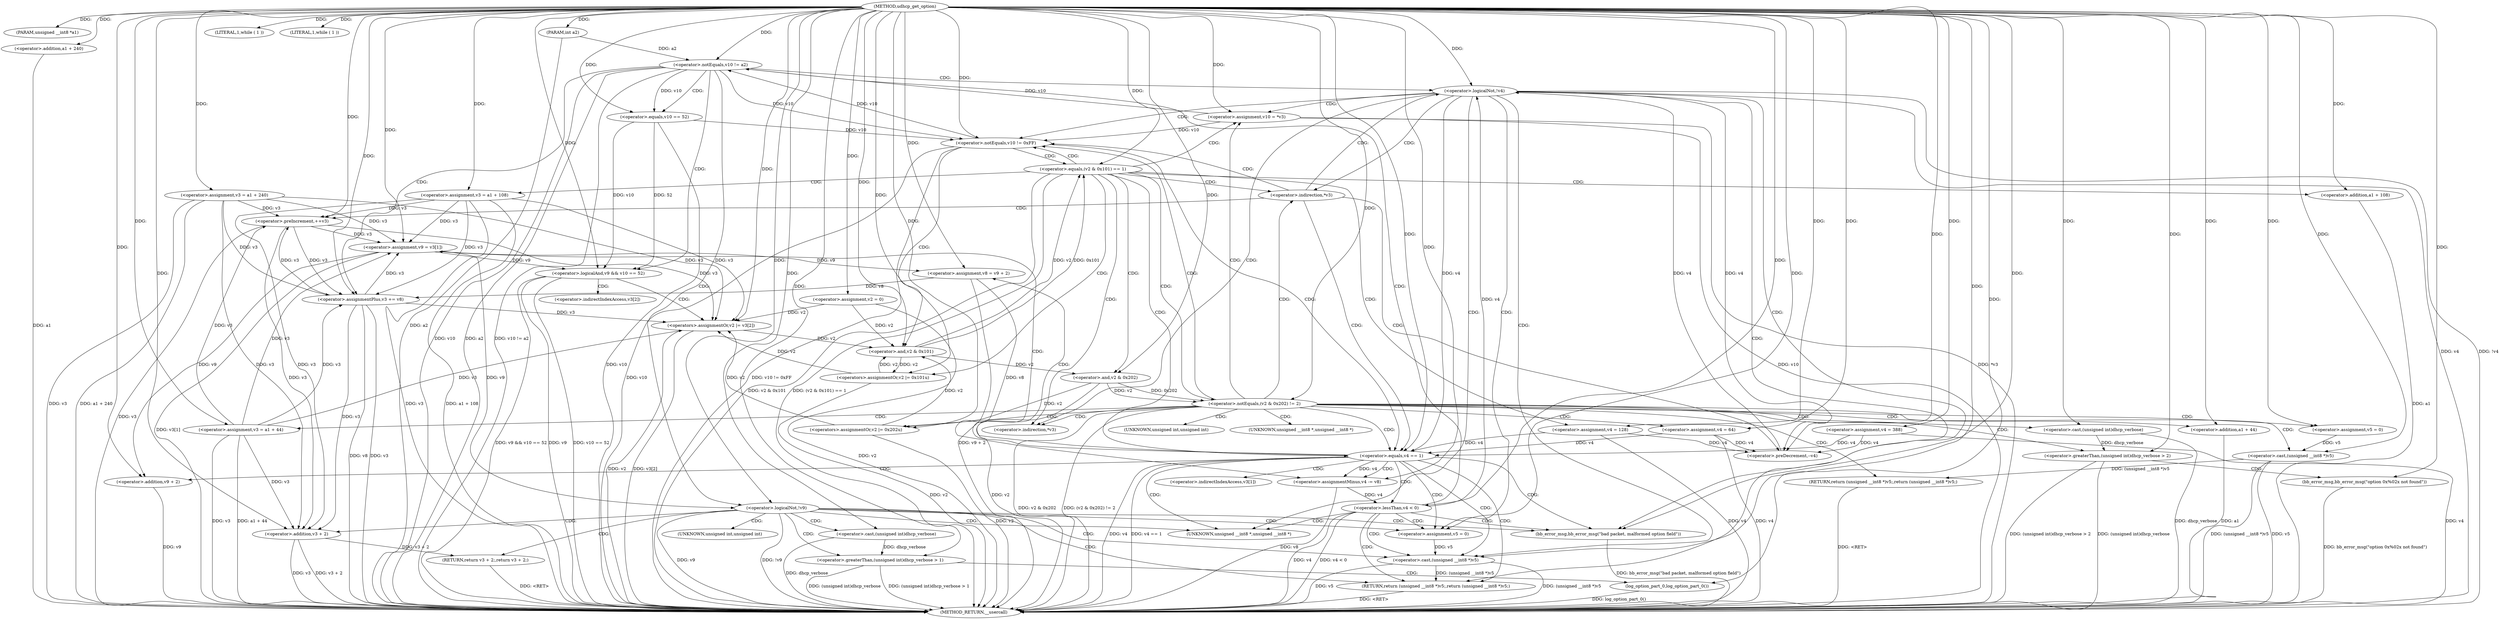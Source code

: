 digraph udhcp_get_option {  
"1000108" [label = "(METHOD,udhcp_get_option)" ]
"1000279" [label = "(METHOD_RETURN,__usercall)" ]
"1000109" [label = "(PARAM,unsigned __int8 *a1)" ]
"1000110" [label = "(PARAM,int a2)" ]
"1000119" [label = "(<operator>.assignment,v2 = 0)" ]
"1000122" [label = "(<operator>.assignment,v3 = a1 + 240)" ]
"1000124" [label = "(<operator>.addition,a1 + 240)" ]
"1000127" [label = "(<operator>.assignment,v4 = 388)" ]
"1000131" [label = "(LITERAL,1,while ( 1 ))" ]
"1000134" [label = "(LITERAL,1,while ( 1 ))" ]
"1000136" [label = "(<operator>.assignment,v10 = *v3)" ]
"1000144" [label = "(<operator>.preDecrement,--v4)" ]
"1000146" [label = "(<operator>.preIncrement,++v3)" ]
"1000150" [label = "(<operator>.logicalNot,!v4)" ]
"1000154" [label = "(<operator>.notEquals,v10 != 0xFF)" ]
"1000159" [label = "(<operator>.equals,(v2 & 0x101) == 1)" ]
"1000160" [label = "(<operator>.and,v2 & 0x101)" ]
"1000165" [label = "(<operators>.assignmentOr,v2 |= 0x101u)" ]
"1000168" [label = "(<operator>.assignment,v3 = a1 + 108)" ]
"1000170" [label = "(<operator>.addition,a1 + 108)" ]
"1000173" [label = "(<operator>.assignment,v4 = 128)" ]
"1000179" [label = "(<operator>.notEquals,(v2 & 0x202) != 2)" ]
"1000180" [label = "(<operator>.and,v2 & 0x202)" ]
"1000185" [label = "(<operator>.assignment,v5 = 0)" ]
"1000189" [label = "(<operator>.greaterThan,(unsigned int)dhcp_verbose > 2)" ]
"1000190" [label = "(<operator>.cast,(unsigned int)dhcp_verbose)" ]
"1000194" [label = "(bb_error_msg,bb_error_msg(\"option 0x%02x not found\"))" ]
"1000196" [label = "(RETURN,return (unsigned __int8 *)v5;,return (unsigned __int8 *)v5;)" ]
"1000197" [label = "(<operator>.cast,(unsigned __int8 *)v5)" ]
"1000200" [label = "(<operators>.assignmentOr,v2 |= 0x202u)" ]
"1000203" [label = "(<operator>.assignment,v3 = a1 + 44)" ]
"1000205" [label = "(<operator>.addition,a1 + 44)" ]
"1000208" [label = "(<operator>.assignment,v4 = 64)" ]
"1000212" [label = "(<operator>.equals,v4 == 1)" ]
"1000216" [label = "(<operator>.assignment,v9 = v3[1])" ]
"1000221" [label = "(<operator>.assignment,v8 = v9 + 2)" ]
"1000223" [label = "(<operator>.addition,v9 + 2)" ]
"1000226" [label = "(<operator>.assignmentMinus,v4 -= v8)" ]
"1000230" [label = "(<operator>.lessThan,v4 < 0)" ]
"1000235" [label = "(<operator>.notEquals,v10 != a2)" ]
"1000240" [label = "(<operator>.logicalAnd,v9 && v10 == 52)" ]
"1000242" [label = "(<operator>.equals,v10 == 52)" ]
"1000245" [label = "(<operators>.assignmentOr,v2 |= v3[2])" ]
"1000250" [label = "(<operator>.assignmentPlus,v3 += v8)" ]
"1000255" [label = "(<operator>.logicalNot,!v9)" ]
"1000259" [label = "(<operator>.assignment,v5 = 0)" ]
"1000262" [label = "(bb_error_msg,bb_error_msg(\"bad packet, malformed option field\"))" ]
"1000264" [label = "(RETURN,return (unsigned __int8 *)v5;,return (unsigned __int8 *)v5;)" ]
"1000265" [label = "(<operator>.cast,(unsigned __int8 *)v5)" ]
"1000269" [label = "(<operator>.greaterThan,(unsigned int)dhcp_verbose > 1)" ]
"1000270" [label = "(<operator>.cast,(unsigned int)dhcp_verbose)" ]
"1000274" [label = "(log_option_part_0,log_option_part_0())" ]
"1000275" [label = "(RETURN,return v3 + 2;,return v3 + 2;)" ]
"1000276" [label = "(<operator>.addition,v3 + 2)" ]
"1000138" [label = "(<operator>.indirection,*v3)" ]
"1000141" [label = "(<operator>.indirection,*v3)" ]
"1000191" [label = "(UNKNOWN,unsigned int,unsigned int)" ]
"1000198" [label = "(UNKNOWN,unsigned __int8 *,unsigned __int8 *)" ]
"1000218" [label = "(<operator>.indirectIndexAccess,v3[1])" ]
"1000247" [label = "(<operator>.indirectIndexAccess,v3[2])" ]
"1000266" [label = "(UNKNOWN,unsigned __int8 *,unsigned __int8 *)" ]
"1000271" [label = "(UNKNOWN,unsigned int,unsigned int)" ]
  "1000275" -> "1000279"  [ label = "DDG: <RET>"] 
  "1000136" -> "1000279"  [ label = "DDG: *v3"] 
  "1000230" -> "1000279"  [ label = "DDG: v4"] 
  "1000226" -> "1000279"  [ label = "DDG: v8"] 
  "1000159" -> "1000279"  [ label = "DDG: v2 & 0x101"] 
  "1000250" -> "1000279"  [ label = "DDG: v3"] 
  "1000212" -> "1000279"  [ label = "DDG: v4 == 1"] 
  "1000180" -> "1000279"  [ label = "DDG: v2"] 
  "1000242" -> "1000279"  [ label = "DDG: v10"] 
  "1000265" -> "1000279"  [ label = "DDG: v5"] 
  "1000216" -> "1000279"  [ label = "DDG: v3[1]"] 
  "1000194" -> "1000279"  [ label = "DDG: bb_error_msg(\"option 0x%02x not found\")"] 
  "1000203" -> "1000279"  [ label = "DDG: a1 + 44"] 
  "1000127" -> "1000279"  [ label = "DDG: v4"] 
  "1000197" -> "1000279"  [ label = "DDG: v5"] 
  "1000119" -> "1000279"  [ label = "DDG: v2"] 
  "1000221" -> "1000279"  [ label = "DDG: v9 + 2"] 
  "1000189" -> "1000279"  [ label = "DDG: (unsigned int)dhcp_verbose > 2"] 
  "1000165" -> "1000279"  [ label = "DDG: v2"] 
  "1000173" -> "1000279"  [ label = "DDG: v4"] 
  "1000269" -> "1000279"  [ label = "DDG: (unsigned int)dhcp_verbose > 1"] 
  "1000122" -> "1000279"  [ label = "DDG: a1 + 240"] 
  "1000265" -> "1000279"  [ label = "DDG: (unsigned __int8 *)v5"] 
  "1000212" -> "1000279"  [ label = "DDG: v4"] 
  "1000245" -> "1000279"  [ label = "DDG: v2"] 
  "1000230" -> "1000279"  [ label = "DDG: v4 < 0"] 
  "1000255" -> "1000279"  [ label = "DDG: v9"] 
  "1000270" -> "1000279"  [ label = "DDG: dhcp_verbose"] 
  "1000274" -> "1000279"  [ label = "DDG: log_option_part_0()"] 
  "1000136" -> "1000279"  [ label = "DDG: v10"] 
  "1000269" -> "1000279"  [ label = "DDG: (unsigned int)dhcp_verbose"] 
  "1000240" -> "1000279"  [ label = "DDG: v9"] 
  "1000110" -> "1000279"  [ label = "DDG: a2"] 
  "1000223" -> "1000279"  [ label = "DDG: v9"] 
  "1000150" -> "1000279"  [ label = "DDG: !v4"] 
  "1000179" -> "1000279"  [ label = "DDG: v2 & 0x202"] 
  "1000146" -> "1000279"  [ label = "DDG: v3"] 
  "1000203" -> "1000279"  [ label = "DDG: v3"] 
  "1000235" -> "1000279"  [ label = "DDG: v10"] 
  "1000154" -> "1000279"  [ label = "DDG: v10"] 
  "1000245" -> "1000279"  [ label = "DDG: v3[2]"] 
  "1000189" -> "1000279"  [ label = "DDG: (unsigned int)dhcp_verbose"] 
  "1000235" -> "1000279"  [ label = "DDG: a2"] 
  "1000276" -> "1000279"  [ label = "DDG: v3"] 
  "1000159" -> "1000279"  [ label = "DDG: (v2 & 0x101) == 1"] 
  "1000255" -> "1000279"  [ label = "DDG: !v9"] 
  "1000250" -> "1000279"  [ label = "DDG: v8"] 
  "1000168" -> "1000279"  [ label = "DDG: a1 + 108"] 
  "1000170" -> "1000279"  [ label = "DDG: a1"] 
  "1000208" -> "1000279"  [ label = "DDG: v4"] 
  "1000124" -> "1000279"  [ label = "DDG: a1"] 
  "1000190" -> "1000279"  [ label = "DDG: dhcp_verbose"] 
  "1000200" -> "1000279"  [ label = "DDG: v2"] 
  "1000205" -> "1000279"  [ label = "DDG: a1"] 
  "1000240" -> "1000279"  [ label = "DDG: v10 == 52"] 
  "1000179" -> "1000279"  [ label = "DDG: (v2 & 0x202) != 2"] 
  "1000168" -> "1000279"  [ label = "DDG: v3"] 
  "1000262" -> "1000279"  [ label = "DDG: bb_error_msg(\"bad packet, malformed option field\")"] 
  "1000276" -> "1000279"  [ label = "DDG: v3 + 2"] 
  "1000197" -> "1000279"  [ label = "DDG: (unsigned __int8 *)v5"] 
  "1000154" -> "1000279"  [ label = "DDG: v10 != 0xFF"] 
  "1000240" -> "1000279"  [ label = "DDG: v9 && v10 == 52"] 
  "1000122" -> "1000279"  [ label = "DDG: v3"] 
  "1000235" -> "1000279"  [ label = "DDG: v10 != a2"] 
  "1000150" -> "1000279"  [ label = "DDG: v4"] 
  "1000196" -> "1000279"  [ label = "DDG: <RET>"] 
  "1000264" -> "1000279"  [ label = "DDG: <RET>"] 
  "1000108" -> "1000109"  [ label = "DDG: "] 
  "1000108" -> "1000110"  [ label = "DDG: "] 
  "1000108" -> "1000119"  [ label = "DDG: "] 
  "1000108" -> "1000122"  [ label = "DDG: "] 
  "1000108" -> "1000124"  [ label = "DDG: "] 
  "1000108" -> "1000127"  [ label = "DDG: "] 
  "1000108" -> "1000131"  [ label = "DDG: "] 
  "1000108" -> "1000134"  [ label = "DDG: "] 
  "1000108" -> "1000136"  [ label = "DDG: "] 
  "1000127" -> "1000144"  [ label = "DDG: v4"] 
  "1000173" -> "1000144"  [ label = "DDG: v4"] 
  "1000208" -> "1000144"  [ label = "DDG: v4"] 
  "1000150" -> "1000144"  [ label = "DDG: v4"] 
  "1000108" -> "1000144"  [ label = "DDG: "] 
  "1000168" -> "1000146"  [ label = "DDG: v3"] 
  "1000122" -> "1000146"  [ label = "DDG: v3"] 
  "1000250" -> "1000146"  [ label = "DDG: v3"] 
  "1000203" -> "1000146"  [ label = "DDG: v3"] 
  "1000108" -> "1000146"  [ label = "DDG: "] 
  "1000230" -> "1000150"  [ label = "DDG: v4"] 
  "1000144" -> "1000150"  [ label = "DDG: v4"] 
  "1000108" -> "1000150"  [ label = "DDG: "] 
  "1000242" -> "1000154"  [ label = "DDG: v10"] 
  "1000136" -> "1000154"  [ label = "DDG: v10"] 
  "1000235" -> "1000154"  [ label = "DDG: v10"] 
  "1000108" -> "1000154"  [ label = "DDG: "] 
  "1000160" -> "1000159"  [ label = "DDG: v2"] 
  "1000160" -> "1000159"  [ label = "DDG: 0x101"] 
  "1000119" -> "1000160"  [ label = "DDG: v2"] 
  "1000165" -> "1000160"  [ label = "DDG: v2"] 
  "1000245" -> "1000160"  [ label = "DDG: v2"] 
  "1000200" -> "1000160"  [ label = "DDG: v2"] 
  "1000108" -> "1000160"  [ label = "DDG: "] 
  "1000108" -> "1000159"  [ label = "DDG: "] 
  "1000108" -> "1000165"  [ label = "DDG: "] 
  "1000160" -> "1000165"  [ label = "DDG: v2"] 
  "1000108" -> "1000168"  [ label = "DDG: "] 
  "1000108" -> "1000170"  [ label = "DDG: "] 
  "1000108" -> "1000173"  [ label = "DDG: "] 
  "1000180" -> "1000179"  [ label = "DDG: v2"] 
  "1000180" -> "1000179"  [ label = "DDG: 0x202"] 
  "1000160" -> "1000180"  [ label = "DDG: v2"] 
  "1000108" -> "1000180"  [ label = "DDG: "] 
  "1000108" -> "1000179"  [ label = "DDG: "] 
  "1000108" -> "1000185"  [ label = "DDG: "] 
  "1000190" -> "1000189"  [ label = "DDG: dhcp_verbose"] 
  "1000108" -> "1000190"  [ label = "DDG: "] 
  "1000108" -> "1000189"  [ label = "DDG: "] 
  "1000108" -> "1000194"  [ label = "DDG: "] 
  "1000197" -> "1000196"  [ label = "DDG: (unsigned __int8 *)v5"] 
  "1000185" -> "1000197"  [ label = "DDG: v5"] 
  "1000108" -> "1000197"  [ label = "DDG: "] 
  "1000108" -> "1000200"  [ label = "DDG: "] 
  "1000180" -> "1000200"  [ label = "DDG: v2"] 
  "1000108" -> "1000203"  [ label = "DDG: "] 
  "1000108" -> "1000205"  [ label = "DDG: "] 
  "1000108" -> "1000208"  [ label = "DDG: "] 
  "1000127" -> "1000212"  [ label = "DDG: v4"] 
  "1000173" -> "1000212"  [ label = "DDG: v4"] 
  "1000208" -> "1000212"  [ label = "DDG: v4"] 
  "1000150" -> "1000212"  [ label = "DDG: v4"] 
  "1000108" -> "1000212"  [ label = "DDG: "] 
  "1000168" -> "1000216"  [ label = "DDG: v3"] 
  "1000122" -> "1000216"  [ label = "DDG: v3"] 
  "1000250" -> "1000216"  [ label = "DDG: v3"] 
  "1000146" -> "1000216"  [ label = "DDG: v3"] 
  "1000203" -> "1000216"  [ label = "DDG: v3"] 
  "1000108" -> "1000216"  [ label = "DDG: "] 
  "1000216" -> "1000221"  [ label = "DDG: v9"] 
  "1000108" -> "1000221"  [ label = "DDG: "] 
  "1000216" -> "1000223"  [ label = "DDG: v9"] 
  "1000108" -> "1000223"  [ label = "DDG: "] 
  "1000221" -> "1000226"  [ label = "DDG: v8"] 
  "1000108" -> "1000226"  [ label = "DDG: "] 
  "1000212" -> "1000226"  [ label = "DDG: v4"] 
  "1000226" -> "1000230"  [ label = "DDG: v4"] 
  "1000108" -> "1000230"  [ label = "DDG: "] 
  "1000136" -> "1000235"  [ label = "DDG: v10"] 
  "1000154" -> "1000235"  [ label = "DDG: v10"] 
  "1000108" -> "1000235"  [ label = "DDG: "] 
  "1000110" -> "1000235"  [ label = "DDG: a2"] 
  "1000108" -> "1000240"  [ label = "DDG: "] 
  "1000216" -> "1000240"  [ label = "DDG: v9"] 
  "1000242" -> "1000240"  [ label = "DDG: v10"] 
  "1000242" -> "1000240"  [ label = "DDG: 52"] 
  "1000235" -> "1000242"  [ label = "DDG: v10"] 
  "1000108" -> "1000242"  [ label = "DDG: "] 
  "1000168" -> "1000245"  [ label = "DDG: v3"] 
  "1000122" -> "1000245"  [ label = "DDG: v3"] 
  "1000250" -> "1000245"  [ label = "DDG: v3"] 
  "1000146" -> "1000245"  [ label = "DDG: v3"] 
  "1000203" -> "1000245"  [ label = "DDG: v3"] 
  "1000119" -> "1000245"  [ label = "DDG: v2"] 
  "1000165" -> "1000245"  [ label = "DDG: v2"] 
  "1000200" -> "1000245"  [ label = "DDG: v2"] 
  "1000108" -> "1000245"  [ label = "DDG: "] 
  "1000108" -> "1000250"  [ label = "DDG: "] 
  "1000221" -> "1000250"  [ label = "DDG: v8"] 
  "1000168" -> "1000250"  [ label = "DDG: v3"] 
  "1000122" -> "1000250"  [ label = "DDG: v3"] 
  "1000146" -> "1000250"  [ label = "DDG: v3"] 
  "1000203" -> "1000250"  [ label = "DDG: v3"] 
  "1000108" -> "1000255"  [ label = "DDG: "] 
  "1000216" -> "1000255"  [ label = "DDG: v9"] 
  "1000108" -> "1000259"  [ label = "DDG: "] 
  "1000108" -> "1000262"  [ label = "DDG: "] 
  "1000265" -> "1000264"  [ label = "DDG: (unsigned __int8 *)v5"] 
  "1000259" -> "1000265"  [ label = "DDG: v5"] 
  "1000108" -> "1000265"  [ label = "DDG: "] 
  "1000270" -> "1000269"  [ label = "DDG: dhcp_verbose"] 
  "1000108" -> "1000270"  [ label = "DDG: "] 
  "1000108" -> "1000269"  [ label = "DDG: "] 
  "1000108" -> "1000274"  [ label = "DDG: "] 
  "1000276" -> "1000275"  [ label = "DDG: v3 + 2"] 
  "1000168" -> "1000276"  [ label = "DDG: v3"] 
  "1000122" -> "1000276"  [ label = "DDG: v3"] 
  "1000250" -> "1000276"  [ label = "DDG: v3"] 
  "1000146" -> "1000276"  [ label = "DDG: v3"] 
  "1000203" -> "1000276"  [ label = "DDG: v3"] 
  "1000108" -> "1000276"  [ label = "DDG: "] 
  "1000141" -> "1000144"  [ label = "CDG: "] 
  "1000141" -> "1000150"  [ label = "CDG: "] 
  "1000141" -> "1000146"  [ label = "CDG: "] 
  "1000141" -> "1000212"  [ label = "CDG: "] 
  "1000141" -> "1000154"  [ label = "CDG: "] 
  "1000150" -> "1000266"  [ label = "CDG: "] 
  "1000150" -> "1000265"  [ label = "CDG: "] 
  "1000150" -> "1000264"  [ label = "CDG: "] 
  "1000150" -> "1000262"  [ label = "CDG: "] 
  "1000150" -> "1000259"  [ label = "CDG: "] 
  "1000150" -> "1000141"  [ label = "CDG: "] 
  "1000150" -> "1000138"  [ label = "CDG: "] 
  "1000150" -> "1000136"  [ label = "CDG: "] 
  "1000150" -> "1000154"  [ label = "CDG: "] 
  "1000154" -> "1000212"  [ label = "CDG: "] 
  "1000154" -> "1000160"  [ label = "CDG: "] 
  "1000154" -> "1000159"  [ label = "CDG: "] 
  "1000159" -> "1000173"  [ label = "CDG: "] 
  "1000159" -> "1000170"  [ label = "CDG: "] 
  "1000159" -> "1000168"  [ label = "CDG: "] 
  "1000159" -> "1000165"  [ label = "CDG: "] 
  "1000159" -> "1000180"  [ label = "CDG: "] 
  "1000159" -> "1000179"  [ label = "CDG: "] 
  "1000159" -> "1000212"  [ label = "CDG: "] 
  "1000159" -> "1000141"  [ label = "CDG: "] 
  "1000159" -> "1000138"  [ label = "CDG: "] 
  "1000159" -> "1000136"  [ label = "CDG: "] 
  "1000159" -> "1000154"  [ label = "CDG: "] 
  "1000179" -> "1000191"  [ label = "CDG: "] 
  "1000179" -> "1000190"  [ label = "CDG: "] 
  "1000179" -> "1000189"  [ label = "CDG: "] 
  "1000179" -> "1000185"  [ label = "CDG: "] 
  "1000179" -> "1000208"  [ label = "CDG: "] 
  "1000179" -> "1000205"  [ label = "CDG: "] 
  "1000179" -> "1000203"  [ label = "CDG: "] 
  "1000179" -> "1000200"  [ label = "CDG: "] 
  "1000179" -> "1000198"  [ label = "CDG: "] 
  "1000179" -> "1000197"  [ label = "CDG: "] 
  "1000179" -> "1000196"  [ label = "CDG: "] 
  "1000179" -> "1000212"  [ label = "CDG: "] 
  "1000179" -> "1000141"  [ label = "CDG: "] 
  "1000179" -> "1000138"  [ label = "CDG: "] 
  "1000179" -> "1000136"  [ label = "CDG: "] 
  "1000179" -> "1000154"  [ label = "CDG: "] 
  "1000189" -> "1000194"  [ label = "CDG: "] 
  "1000212" -> "1000223"  [ label = "CDG: "] 
  "1000212" -> "1000221"  [ label = "CDG: "] 
  "1000212" -> "1000218"  [ label = "CDG: "] 
  "1000212" -> "1000216"  [ label = "CDG: "] 
  "1000212" -> "1000230"  [ label = "CDG: "] 
  "1000212" -> "1000226"  [ label = "CDG: "] 
  "1000212" -> "1000266"  [ label = "CDG: "] 
  "1000212" -> "1000265"  [ label = "CDG: "] 
  "1000212" -> "1000264"  [ label = "CDG: "] 
  "1000212" -> "1000262"  [ label = "CDG: "] 
  "1000212" -> "1000259"  [ label = "CDG: "] 
  "1000230" -> "1000235"  [ label = "CDG: "] 
  "1000230" -> "1000266"  [ label = "CDG: "] 
  "1000230" -> "1000265"  [ label = "CDG: "] 
  "1000230" -> "1000264"  [ label = "CDG: "] 
  "1000230" -> "1000262"  [ label = "CDG: "] 
  "1000230" -> "1000259"  [ label = "CDG: "] 
  "1000235" -> "1000240"  [ label = "CDG: "] 
  "1000235" -> "1000255"  [ label = "CDG: "] 
  "1000235" -> "1000250"  [ label = "CDG: "] 
  "1000235" -> "1000150"  [ label = "CDG: "] 
  "1000235" -> "1000242"  [ label = "CDG: "] 
  "1000240" -> "1000247"  [ label = "CDG: "] 
  "1000240" -> "1000245"  [ label = "CDG: "] 
  "1000255" -> "1000271"  [ label = "CDG: "] 
  "1000255" -> "1000270"  [ label = "CDG: "] 
  "1000255" -> "1000269"  [ label = "CDG: "] 
  "1000255" -> "1000266"  [ label = "CDG: "] 
  "1000255" -> "1000265"  [ label = "CDG: "] 
  "1000255" -> "1000264"  [ label = "CDG: "] 
  "1000255" -> "1000262"  [ label = "CDG: "] 
  "1000255" -> "1000259"  [ label = "CDG: "] 
  "1000255" -> "1000276"  [ label = "CDG: "] 
  "1000255" -> "1000275"  [ label = "CDG: "] 
  "1000269" -> "1000274"  [ label = "CDG: "] 
}
